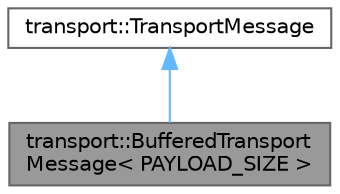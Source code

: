digraph "transport::BufferedTransportMessage&lt; PAYLOAD_SIZE &gt;"
{
 // LATEX_PDF_SIZE
  bgcolor="transparent";
  edge [fontname=Helvetica,fontsize=10,labelfontname=Helvetica,labelfontsize=10];
  node [fontname=Helvetica,fontsize=10,shape=box,height=0.2,width=0.4];
  Node1 [id="Node000001",label="transport::BufferedTransport\lMessage\< PAYLOAD_SIZE \>",height=0.2,width=0.4,color="gray40", fillcolor="grey60", style="filled", fontcolor="black",tooltip=" "];
  Node2 -> Node1 [id="edge1_Node000001_Node000002",dir="back",color="steelblue1",style="solid",tooltip=" "];
  Node2 [id="Node000002",label="transport::TransportMessage",height=0.2,width=0.4,color="gray40", fillcolor="white", style="filled",URL="$dd/d8c/classtransport_1_1TransportMessage.html",tooltip=" "];
}
